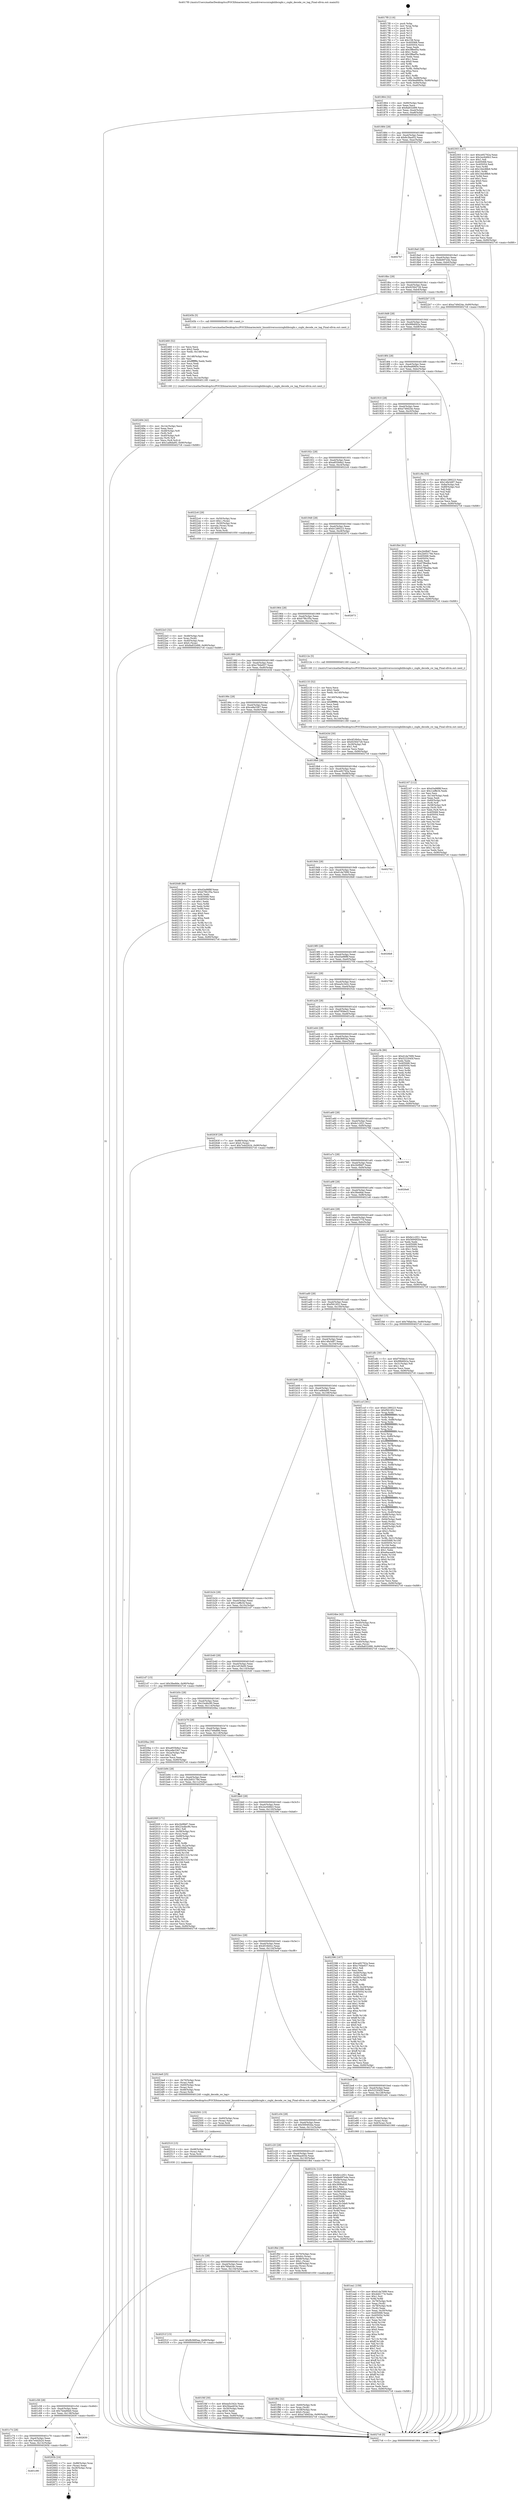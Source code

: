 digraph "0x4017f0" {
  label = "0x4017f0 (/mnt/c/Users/mathe/Desktop/tcc/POCII/binaries/extr_linuxdriversscsicxgbilibcxgbi.c_cxgbi_decode_sw_tag_Final-ollvm.out::main(0))"
  labelloc = "t"
  node[shape=record]

  Entry [label="",width=0.3,height=0.3,shape=circle,fillcolor=black,style=filled]
  "0x401864" [label="{
     0x401864 [32]\l
     | [instrs]\l
     &nbsp;&nbsp;0x401864 \<+6\>: mov -0x90(%rbp),%eax\l
     &nbsp;&nbsp;0x40186a \<+2\>: mov %eax,%ecx\l
     &nbsp;&nbsp;0x40186c \<+6\>: sub $0x8a832d99,%ecx\l
     &nbsp;&nbsp;0x401872 \<+6\>: mov %eax,-0xa4(%rbp)\l
     &nbsp;&nbsp;0x401878 \<+6\>: mov %ecx,-0xa8(%rbp)\l
     &nbsp;&nbsp;0x40187e \<+6\>: je 0000000000402303 \<main+0xb13\>\l
  }"]
  "0x402303" [label="{
     0x402303 [147]\l
     | [instrs]\l
     &nbsp;&nbsp;0x402303 \<+5\>: mov $0xce92762a,%eax\l
     &nbsp;&nbsp;0x402308 \<+5\>: mov $0x2ec646b3,%ecx\l
     &nbsp;&nbsp;0x40230d \<+2\>: mov $0x1,%dl\l
     &nbsp;&nbsp;0x40230f \<+7\>: mov 0x405068,%esi\l
     &nbsp;&nbsp;0x402316 \<+7\>: mov 0x405054,%edi\l
     &nbsp;&nbsp;0x40231d \<+3\>: mov %esi,%r8d\l
     &nbsp;&nbsp;0x402320 \<+7\>: sub $0x16dc88b9,%r8d\l
     &nbsp;&nbsp;0x402327 \<+4\>: sub $0x1,%r8d\l
     &nbsp;&nbsp;0x40232b \<+7\>: add $0x16dc88b9,%r8d\l
     &nbsp;&nbsp;0x402332 \<+4\>: imul %r8d,%esi\l
     &nbsp;&nbsp;0x402336 \<+3\>: and $0x1,%esi\l
     &nbsp;&nbsp;0x402339 \<+3\>: cmp $0x0,%esi\l
     &nbsp;&nbsp;0x40233c \<+4\>: sete %r9b\l
     &nbsp;&nbsp;0x402340 \<+3\>: cmp $0xa,%edi\l
     &nbsp;&nbsp;0x402343 \<+4\>: setl %r10b\l
     &nbsp;&nbsp;0x402347 \<+3\>: mov %r9b,%r11b\l
     &nbsp;&nbsp;0x40234a \<+4\>: xor $0xff,%r11b\l
     &nbsp;&nbsp;0x40234e \<+3\>: mov %r10b,%bl\l
     &nbsp;&nbsp;0x402351 \<+3\>: xor $0xff,%bl\l
     &nbsp;&nbsp;0x402354 \<+3\>: xor $0x0,%dl\l
     &nbsp;&nbsp;0x402357 \<+3\>: mov %r11b,%r14b\l
     &nbsp;&nbsp;0x40235a \<+4\>: and $0x0,%r14b\l
     &nbsp;&nbsp;0x40235e \<+3\>: and %dl,%r9b\l
     &nbsp;&nbsp;0x402361 \<+3\>: mov %bl,%r15b\l
     &nbsp;&nbsp;0x402364 \<+4\>: and $0x0,%r15b\l
     &nbsp;&nbsp;0x402368 \<+3\>: and %dl,%r10b\l
     &nbsp;&nbsp;0x40236b \<+3\>: or %r9b,%r14b\l
     &nbsp;&nbsp;0x40236e \<+3\>: or %r10b,%r15b\l
     &nbsp;&nbsp;0x402371 \<+3\>: xor %r15b,%r14b\l
     &nbsp;&nbsp;0x402374 \<+3\>: or %bl,%r11b\l
     &nbsp;&nbsp;0x402377 \<+4\>: xor $0xff,%r11b\l
     &nbsp;&nbsp;0x40237b \<+3\>: or $0x0,%dl\l
     &nbsp;&nbsp;0x40237e \<+3\>: and %dl,%r11b\l
     &nbsp;&nbsp;0x402381 \<+3\>: or %r11b,%r14b\l
     &nbsp;&nbsp;0x402384 \<+4\>: test $0x1,%r14b\l
     &nbsp;&nbsp;0x402388 \<+3\>: cmovne %ecx,%eax\l
     &nbsp;&nbsp;0x40238b \<+6\>: mov %eax,-0x90(%rbp)\l
     &nbsp;&nbsp;0x402391 \<+5\>: jmp 00000000004027c6 \<main+0xfd6\>\l
  }"]
  "0x401884" [label="{
     0x401884 [28]\l
     | [instrs]\l
     &nbsp;&nbsp;0x401884 \<+5\>: jmp 0000000000401889 \<main+0x99\>\l
     &nbsp;&nbsp;0x401889 \<+6\>: mov -0xa4(%rbp),%eax\l
     &nbsp;&nbsp;0x40188f \<+5\>: sub $0x8c3ba452,%eax\l
     &nbsp;&nbsp;0x401894 \<+6\>: mov %eax,-0xac(%rbp)\l
     &nbsp;&nbsp;0x40189a \<+6\>: je 00000000004027b7 \<main+0xfc7\>\l
  }"]
  Exit [label="",width=0.3,height=0.3,shape=circle,fillcolor=black,style=filled,peripheries=2]
  "0x4027b7" [label="{
     0x4027b7\l
  }", style=dashed]
  "0x4018a0" [label="{
     0x4018a0 [28]\l
     | [instrs]\l
     &nbsp;&nbsp;0x4018a0 \<+5\>: jmp 00000000004018a5 \<main+0xb5\>\l
     &nbsp;&nbsp;0x4018a5 \<+6\>: mov -0xa4(%rbp),%eax\l
     &nbsp;&nbsp;0x4018ab \<+5\>: sub $0x8e697e4e,%eax\l
     &nbsp;&nbsp;0x4018b0 \<+6\>: mov %eax,-0xb0(%rbp)\l
     &nbsp;&nbsp;0x4018b6 \<+6\>: je 00000000004022b7 \<main+0xac7\>\l
  }"]
  "0x401c90" [label="{
     0x401c90\l
  }", style=dashed]
  "0x4022b7" [label="{
     0x4022b7 [15]\l
     | [instrs]\l
     &nbsp;&nbsp;0x4022b7 \<+10\>: movl $0xa749d24e,-0x90(%rbp)\l
     &nbsp;&nbsp;0x4022c1 \<+5\>: jmp 00000000004027c6 \<main+0xfd6\>\l
  }"]
  "0x4018bc" [label="{
     0x4018bc [28]\l
     | [instrs]\l
     &nbsp;&nbsp;0x4018bc \<+5\>: jmp 00000000004018c1 \<main+0xd1\>\l
     &nbsp;&nbsp;0x4018c1 \<+6\>: mov -0xa4(%rbp),%eax\l
     &nbsp;&nbsp;0x4018c7 \<+5\>: sub $0x92564728,%eax\l
     &nbsp;&nbsp;0x4018cc \<+6\>: mov %eax,-0xb4(%rbp)\l
     &nbsp;&nbsp;0x4018d2 \<+6\>: je 000000000040245b \<main+0xc6b\>\l
  }"]
  "0x40265b" [label="{
     0x40265b [24]\l
     | [instrs]\l
     &nbsp;&nbsp;0x40265b \<+7\>: mov -0x88(%rbp),%rax\l
     &nbsp;&nbsp;0x402662 \<+2\>: mov (%rax),%eax\l
     &nbsp;&nbsp;0x402664 \<+4\>: lea -0x28(%rbp),%rsp\l
     &nbsp;&nbsp;0x402668 \<+1\>: pop %rbx\l
     &nbsp;&nbsp;0x402669 \<+2\>: pop %r12\l
     &nbsp;&nbsp;0x40266b \<+2\>: pop %r13\l
     &nbsp;&nbsp;0x40266d \<+2\>: pop %r14\l
     &nbsp;&nbsp;0x40266f \<+2\>: pop %r15\l
     &nbsp;&nbsp;0x402671 \<+1\>: pop %rbp\l
     &nbsp;&nbsp;0x402672 \<+1\>: ret\l
  }"]
  "0x40245b" [label="{
     0x40245b [5]\l
     | [instrs]\l
     &nbsp;&nbsp;0x40245b \<+5\>: call 0000000000401160 \<next_i\>\l
     | [calls]\l
     &nbsp;&nbsp;0x401160 \{1\} (/mnt/c/Users/mathe/Desktop/tcc/POCII/binaries/extr_linuxdriversscsicxgbilibcxgbi.c_cxgbi_decode_sw_tag_Final-ollvm.out::next_i)\l
  }"]
  "0x4018d8" [label="{
     0x4018d8 [28]\l
     | [instrs]\l
     &nbsp;&nbsp;0x4018d8 \<+5\>: jmp 00000000004018dd \<main+0xed\>\l
     &nbsp;&nbsp;0x4018dd \<+6\>: mov -0xa4(%rbp),%eax\l
     &nbsp;&nbsp;0x4018e3 \<+5\>: sub $0x99b6f42a,%eax\l
     &nbsp;&nbsp;0x4018e8 \<+6\>: mov %eax,-0xb8(%rbp)\l
     &nbsp;&nbsp;0x4018ee \<+6\>: je 0000000000401e1a \<main+0x62a\>\l
  }"]
  "0x401c74" [label="{
     0x401c74 [28]\l
     | [instrs]\l
     &nbsp;&nbsp;0x401c74 \<+5\>: jmp 0000000000401c79 \<main+0x489\>\l
     &nbsp;&nbsp;0x401c79 \<+6\>: mov -0xa4(%rbp),%eax\l
     &nbsp;&nbsp;0x401c7f \<+5\>: sub $0x7e4d2b24,%eax\l
     &nbsp;&nbsp;0x401c84 \<+6\>: mov %eax,-0x13c(%rbp)\l
     &nbsp;&nbsp;0x401c8a \<+6\>: je 000000000040265b \<main+0xe6b\>\l
  }"]
  "0x401e1a" [label="{
     0x401e1a\l
  }", style=dashed]
  "0x4018f4" [label="{
     0x4018f4 [28]\l
     | [instrs]\l
     &nbsp;&nbsp;0x4018f4 \<+5\>: jmp 00000000004018f9 \<main+0x109\>\l
     &nbsp;&nbsp;0x4018f9 \<+6\>: mov -0xa4(%rbp),%eax\l
     &nbsp;&nbsp;0x4018ff \<+5\>: sub $0x9ea8985e,%eax\l
     &nbsp;&nbsp;0x401904 \<+6\>: mov %eax,-0xbc(%rbp)\l
     &nbsp;&nbsp;0x40190a \<+6\>: je 0000000000401c9a \<main+0x4aa\>\l
  }"]
  "0x402630" [label="{
     0x402630\l
  }", style=dashed]
  "0x401c9a" [label="{
     0x401c9a [53]\l
     | [instrs]\l
     &nbsp;&nbsp;0x401c9a \<+5\>: mov $0xb1289223,%eax\l
     &nbsp;&nbsp;0x401c9f \<+5\>: mov $0x14fe3d97,%ecx\l
     &nbsp;&nbsp;0x401ca4 \<+6\>: mov -0x8a(%rbp),%dl\l
     &nbsp;&nbsp;0x401caa \<+7\>: mov -0x89(%rbp),%sil\l
     &nbsp;&nbsp;0x401cb1 \<+3\>: mov %dl,%dil\l
     &nbsp;&nbsp;0x401cb4 \<+3\>: and %sil,%dil\l
     &nbsp;&nbsp;0x401cb7 \<+3\>: xor %sil,%dl\l
     &nbsp;&nbsp;0x401cba \<+3\>: or %dl,%dil\l
     &nbsp;&nbsp;0x401cbd \<+4\>: test $0x1,%dil\l
     &nbsp;&nbsp;0x401cc1 \<+3\>: cmovne %ecx,%eax\l
     &nbsp;&nbsp;0x401cc4 \<+6\>: mov %eax,-0x90(%rbp)\l
     &nbsp;&nbsp;0x401cca \<+5\>: jmp 00000000004027c6 \<main+0xfd6\>\l
  }"]
  "0x401910" [label="{
     0x401910 [28]\l
     | [instrs]\l
     &nbsp;&nbsp;0x401910 \<+5\>: jmp 0000000000401915 \<main+0x125\>\l
     &nbsp;&nbsp;0x401915 \<+6\>: mov -0xa4(%rbp),%eax\l
     &nbsp;&nbsp;0x40191b \<+5\>: sub $0xa749d24e,%eax\l
     &nbsp;&nbsp;0x401920 \<+6\>: mov %eax,-0xc0(%rbp)\l
     &nbsp;&nbsp;0x401926 \<+6\>: je 0000000000401fb4 \<main+0x7c4\>\l
  }"]
  "0x4027c6" [label="{
     0x4027c6 [5]\l
     | [instrs]\l
     &nbsp;&nbsp;0x4027c6 \<+5\>: jmp 0000000000401864 \<main+0x74\>\l
  }"]
  "0x4017f0" [label="{
     0x4017f0 [116]\l
     | [instrs]\l
     &nbsp;&nbsp;0x4017f0 \<+1\>: push %rbp\l
     &nbsp;&nbsp;0x4017f1 \<+3\>: mov %rsp,%rbp\l
     &nbsp;&nbsp;0x4017f4 \<+2\>: push %r15\l
     &nbsp;&nbsp;0x4017f6 \<+2\>: push %r14\l
     &nbsp;&nbsp;0x4017f8 \<+2\>: push %r13\l
     &nbsp;&nbsp;0x4017fa \<+2\>: push %r12\l
     &nbsp;&nbsp;0x4017fc \<+1\>: push %rbx\l
     &nbsp;&nbsp;0x4017fd \<+7\>: sub $0x158,%rsp\l
     &nbsp;&nbsp;0x401804 \<+7\>: mov 0x405068,%eax\l
     &nbsp;&nbsp;0x40180b \<+7\>: mov 0x405054,%ecx\l
     &nbsp;&nbsp;0x401812 \<+2\>: mov %eax,%edx\l
     &nbsp;&nbsp;0x401814 \<+6\>: add $0x5ffeef5a,%edx\l
     &nbsp;&nbsp;0x40181a \<+3\>: sub $0x1,%edx\l
     &nbsp;&nbsp;0x40181d \<+6\>: sub $0x5ffeef5a,%edx\l
     &nbsp;&nbsp;0x401823 \<+3\>: imul %edx,%eax\l
     &nbsp;&nbsp;0x401826 \<+3\>: and $0x1,%eax\l
     &nbsp;&nbsp;0x401829 \<+3\>: cmp $0x0,%eax\l
     &nbsp;&nbsp;0x40182c \<+4\>: sete %r8b\l
     &nbsp;&nbsp;0x401830 \<+4\>: and $0x1,%r8b\l
     &nbsp;&nbsp;0x401834 \<+7\>: mov %r8b,-0x8a(%rbp)\l
     &nbsp;&nbsp;0x40183b \<+3\>: cmp $0xa,%ecx\l
     &nbsp;&nbsp;0x40183e \<+4\>: setl %r8b\l
     &nbsp;&nbsp;0x401842 \<+4\>: and $0x1,%r8b\l
     &nbsp;&nbsp;0x401846 \<+7\>: mov %r8b,-0x89(%rbp)\l
     &nbsp;&nbsp;0x40184d \<+10\>: movl $0x9ea8985e,-0x90(%rbp)\l
     &nbsp;&nbsp;0x401857 \<+6\>: mov %edi,-0x94(%rbp)\l
     &nbsp;&nbsp;0x40185d \<+7\>: mov %rsi,-0xa0(%rbp)\l
  }"]
  "0x40251f" [label="{
     0x40251f [15]\l
     | [instrs]\l
     &nbsp;&nbsp;0x40251f \<+10\>: movl $0xfb3685aa,-0x90(%rbp)\l
     &nbsp;&nbsp;0x402529 \<+5\>: jmp 00000000004027c6 \<main+0xfd6\>\l
  }"]
  "0x401fb4" [label="{
     0x401fb4 [91]\l
     | [instrs]\l
     &nbsp;&nbsp;0x401fb4 \<+5\>: mov $0x2b0fb87,%eax\l
     &nbsp;&nbsp;0x401fb9 \<+5\>: mov $0x2b93179d,%ecx\l
     &nbsp;&nbsp;0x401fbe \<+7\>: mov 0x405068,%edx\l
     &nbsp;&nbsp;0x401fc5 \<+7\>: mov 0x405054,%esi\l
     &nbsp;&nbsp;0x401fcc \<+2\>: mov %edx,%edi\l
     &nbsp;&nbsp;0x401fce \<+6\>: sub $0x67f6edba,%edi\l
     &nbsp;&nbsp;0x401fd4 \<+3\>: sub $0x1,%edi\l
     &nbsp;&nbsp;0x401fd7 \<+6\>: add $0x67f6edba,%edi\l
     &nbsp;&nbsp;0x401fdd \<+3\>: imul %edi,%edx\l
     &nbsp;&nbsp;0x401fe0 \<+3\>: and $0x1,%edx\l
     &nbsp;&nbsp;0x401fe3 \<+3\>: cmp $0x0,%edx\l
     &nbsp;&nbsp;0x401fe6 \<+4\>: sete %r8b\l
     &nbsp;&nbsp;0x401fea \<+3\>: cmp $0xa,%esi\l
     &nbsp;&nbsp;0x401fed \<+4\>: setl %r9b\l
     &nbsp;&nbsp;0x401ff1 \<+3\>: mov %r8b,%r10b\l
     &nbsp;&nbsp;0x401ff4 \<+3\>: and %r9b,%r10b\l
     &nbsp;&nbsp;0x401ff7 \<+3\>: xor %r9b,%r8b\l
     &nbsp;&nbsp;0x401ffa \<+3\>: or %r8b,%r10b\l
     &nbsp;&nbsp;0x401ffd \<+4\>: test $0x1,%r10b\l
     &nbsp;&nbsp;0x402001 \<+3\>: cmovne %ecx,%eax\l
     &nbsp;&nbsp;0x402004 \<+6\>: mov %eax,-0x90(%rbp)\l
     &nbsp;&nbsp;0x40200a \<+5\>: jmp 00000000004027c6 \<main+0xfd6\>\l
  }"]
  "0x40192c" [label="{
     0x40192c [28]\l
     | [instrs]\l
     &nbsp;&nbsp;0x40192c \<+5\>: jmp 0000000000401931 \<main+0x141\>\l
     &nbsp;&nbsp;0x401931 \<+6\>: mov -0xa4(%rbp),%eax\l
     &nbsp;&nbsp;0x401937 \<+5\>: sub $0xa855b8a2,%eax\l
     &nbsp;&nbsp;0x40193c \<+6\>: mov %eax,-0xc4(%rbp)\l
     &nbsp;&nbsp;0x401942 \<+6\>: je 00000000004022c6 \<main+0xad6\>\l
  }"]
  "0x402510" [label="{
     0x402510 [15]\l
     | [instrs]\l
     &nbsp;&nbsp;0x402510 \<+4\>: mov -0x48(%rbp),%rax\l
     &nbsp;&nbsp;0x402514 \<+3\>: mov (%rax),%rax\l
     &nbsp;&nbsp;0x402517 \<+3\>: mov %rax,%rdi\l
     &nbsp;&nbsp;0x40251a \<+5\>: call 0000000000401030 \<free@plt\>\l
     | [calls]\l
     &nbsp;&nbsp;0x401030 \{1\} (unknown)\l
  }"]
  "0x4022c6" [label="{
     0x4022c6 [29]\l
     | [instrs]\l
     &nbsp;&nbsp;0x4022c6 \<+4\>: mov -0x50(%rbp),%rax\l
     &nbsp;&nbsp;0x4022ca \<+6\>: movl $0x1,(%rax)\l
     &nbsp;&nbsp;0x4022d0 \<+4\>: mov -0x50(%rbp),%rax\l
     &nbsp;&nbsp;0x4022d4 \<+3\>: movslq (%rax),%rax\l
     &nbsp;&nbsp;0x4022d7 \<+4\>: shl $0x2,%rax\l
     &nbsp;&nbsp;0x4022db \<+3\>: mov %rax,%rdi\l
     &nbsp;&nbsp;0x4022de \<+5\>: call 0000000000401050 \<malloc@plt\>\l
     | [calls]\l
     &nbsp;&nbsp;0x401050 \{1\} (unknown)\l
  }"]
  "0x401948" [label="{
     0x401948 [28]\l
     | [instrs]\l
     &nbsp;&nbsp;0x401948 \<+5\>: jmp 000000000040194d \<main+0x15d\>\l
     &nbsp;&nbsp;0x40194d \<+6\>: mov -0xa4(%rbp),%eax\l
     &nbsp;&nbsp;0x401953 \<+5\>: sub $0xb1289223,%eax\l
     &nbsp;&nbsp;0x401958 \<+6\>: mov %eax,-0xc8(%rbp)\l
     &nbsp;&nbsp;0x40195e \<+6\>: je 0000000000402673 \<main+0xe83\>\l
  }"]
  "0x402501" [label="{
     0x402501 [15]\l
     | [instrs]\l
     &nbsp;&nbsp;0x402501 \<+4\>: mov -0x60(%rbp),%rax\l
     &nbsp;&nbsp;0x402505 \<+3\>: mov (%rax),%rax\l
     &nbsp;&nbsp;0x402508 \<+3\>: mov %rax,%rdi\l
     &nbsp;&nbsp;0x40250b \<+5\>: call 0000000000401030 \<free@plt\>\l
     | [calls]\l
     &nbsp;&nbsp;0x401030 \{1\} (unknown)\l
  }"]
  "0x402673" [label="{
     0x402673\l
  }", style=dashed]
  "0x401964" [label="{
     0x401964 [28]\l
     | [instrs]\l
     &nbsp;&nbsp;0x401964 \<+5\>: jmp 0000000000401969 \<main+0x179\>\l
     &nbsp;&nbsp;0x401969 \<+6\>: mov -0xa4(%rbp),%eax\l
     &nbsp;&nbsp;0x40196f \<+5\>: sub $0xb79b1f5a,%eax\l
     &nbsp;&nbsp;0x401974 \<+6\>: mov %eax,-0xcc(%rbp)\l
     &nbsp;&nbsp;0x40197a \<+6\>: je 000000000040212e \<main+0x93e\>\l
  }"]
  "0x402494" [label="{
     0x402494 [42]\l
     | [instrs]\l
     &nbsp;&nbsp;0x402494 \<+6\>: mov -0x14c(%rbp),%ecx\l
     &nbsp;&nbsp;0x40249a \<+3\>: imul %eax,%ecx\l
     &nbsp;&nbsp;0x40249d \<+4\>: mov -0x48(%rbp),%r8\l
     &nbsp;&nbsp;0x4024a1 \<+3\>: mov (%r8),%r8\l
     &nbsp;&nbsp;0x4024a4 \<+4\>: mov -0x40(%rbp),%r9\l
     &nbsp;&nbsp;0x4024a8 \<+3\>: movslq (%r9),%r9\l
     &nbsp;&nbsp;0x4024ab \<+4\>: mov %ecx,(%r8,%r9,4)\l
     &nbsp;&nbsp;0x4024af \<+10\>: movl $0x1ad6da95,-0x90(%rbp)\l
     &nbsp;&nbsp;0x4024b9 \<+5\>: jmp 00000000004027c6 \<main+0xfd6\>\l
  }"]
  "0x40212e" [label="{
     0x40212e [5]\l
     | [instrs]\l
     &nbsp;&nbsp;0x40212e \<+5\>: call 0000000000401160 \<next_i\>\l
     | [calls]\l
     &nbsp;&nbsp;0x401160 \{1\} (/mnt/c/Users/mathe/Desktop/tcc/POCII/binaries/extr_linuxdriversscsicxgbilibcxgbi.c_cxgbi_decode_sw_tag_Final-ollvm.out::next_i)\l
  }"]
  "0x401980" [label="{
     0x401980 [28]\l
     | [instrs]\l
     &nbsp;&nbsp;0x401980 \<+5\>: jmp 0000000000401985 \<main+0x195\>\l
     &nbsp;&nbsp;0x401985 \<+6\>: mov -0xa4(%rbp),%eax\l
     &nbsp;&nbsp;0x40198b \<+5\>: sub $0xc76de937,%eax\l
     &nbsp;&nbsp;0x401990 \<+6\>: mov %eax,-0xd0(%rbp)\l
     &nbsp;&nbsp;0x401996 \<+6\>: je 000000000040243d \<main+0xc4d\>\l
  }"]
  "0x402460" [label="{
     0x402460 [52]\l
     | [instrs]\l
     &nbsp;&nbsp;0x402460 \<+2\>: xor %ecx,%ecx\l
     &nbsp;&nbsp;0x402462 \<+5\>: mov $0x2,%edx\l
     &nbsp;&nbsp;0x402467 \<+6\>: mov %edx,-0x148(%rbp)\l
     &nbsp;&nbsp;0x40246d \<+1\>: cltd\l
     &nbsp;&nbsp;0x40246e \<+6\>: mov -0x148(%rbp),%esi\l
     &nbsp;&nbsp;0x402474 \<+2\>: idiv %esi\l
     &nbsp;&nbsp;0x402476 \<+6\>: imul $0xfffffffe,%edx,%edx\l
     &nbsp;&nbsp;0x40247c \<+2\>: mov %ecx,%edi\l
     &nbsp;&nbsp;0x40247e \<+2\>: sub %edx,%edi\l
     &nbsp;&nbsp;0x402480 \<+2\>: mov %ecx,%edx\l
     &nbsp;&nbsp;0x402482 \<+3\>: sub $0x1,%edx\l
     &nbsp;&nbsp;0x402485 \<+2\>: add %edx,%edi\l
     &nbsp;&nbsp;0x402487 \<+2\>: sub %edi,%ecx\l
     &nbsp;&nbsp;0x402489 \<+6\>: mov %ecx,-0x14c(%rbp)\l
     &nbsp;&nbsp;0x40248f \<+5\>: call 0000000000401160 \<next_i\>\l
     | [calls]\l
     &nbsp;&nbsp;0x401160 \{1\} (/mnt/c/Users/mathe/Desktop/tcc/POCII/binaries/extr_linuxdriversscsicxgbilibcxgbi.c_cxgbi_decode_sw_tag_Final-ollvm.out::next_i)\l
  }"]
  "0x40243d" [label="{
     0x40243d [30]\l
     | [instrs]\l
     &nbsp;&nbsp;0x40243d \<+5\>: mov $0x4f16b0cc,%eax\l
     &nbsp;&nbsp;0x402442 \<+5\>: mov $0x92564728,%ecx\l
     &nbsp;&nbsp;0x402447 \<+3\>: mov -0x29(%rbp),%dl\l
     &nbsp;&nbsp;0x40244a \<+3\>: test $0x1,%dl\l
     &nbsp;&nbsp;0x40244d \<+3\>: cmovne %ecx,%eax\l
     &nbsp;&nbsp;0x402450 \<+6\>: mov %eax,-0x90(%rbp)\l
     &nbsp;&nbsp;0x402456 \<+5\>: jmp 00000000004027c6 \<main+0xfd6\>\l
  }"]
  "0x40199c" [label="{
     0x40199c [28]\l
     | [instrs]\l
     &nbsp;&nbsp;0x40199c \<+5\>: jmp 00000000004019a1 \<main+0x1b1\>\l
     &nbsp;&nbsp;0x4019a1 \<+6\>: mov -0xa4(%rbp),%eax\l
     &nbsp;&nbsp;0x4019a7 \<+5\>: sub $0xce8e3367,%eax\l
     &nbsp;&nbsp;0x4019ac \<+6\>: mov %eax,-0xd4(%rbp)\l
     &nbsp;&nbsp;0x4019b2 \<+6\>: je 00000000004020d8 \<main+0x8e8\>\l
  }"]
  "0x4022e3" [label="{
     0x4022e3 [32]\l
     | [instrs]\l
     &nbsp;&nbsp;0x4022e3 \<+4\>: mov -0x48(%rbp),%rdi\l
     &nbsp;&nbsp;0x4022e7 \<+3\>: mov %rax,(%rdi)\l
     &nbsp;&nbsp;0x4022ea \<+4\>: mov -0x40(%rbp),%rax\l
     &nbsp;&nbsp;0x4022ee \<+6\>: movl $0x0,(%rax)\l
     &nbsp;&nbsp;0x4022f4 \<+10\>: movl $0x8a832d99,-0x90(%rbp)\l
     &nbsp;&nbsp;0x4022fe \<+5\>: jmp 00000000004027c6 \<main+0xfd6\>\l
  }"]
  "0x4020d8" [label="{
     0x4020d8 [86]\l
     | [instrs]\l
     &nbsp;&nbsp;0x4020d8 \<+5\>: mov $0xd3a98f8f,%eax\l
     &nbsp;&nbsp;0x4020dd \<+5\>: mov $0xb79b1f5a,%ecx\l
     &nbsp;&nbsp;0x4020e2 \<+2\>: xor %edx,%edx\l
     &nbsp;&nbsp;0x4020e4 \<+7\>: mov 0x405068,%esi\l
     &nbsp;&nbsp;0x4020eb \<+7\>: mov 0x405054,%edi\l
     &nbsp;&nbsp;0x4020f2 \<+3\>: sub $0x1,%edx\l
     &nbsp;&nbsp;0x4020f5 \<+3\>: mov %esi,%r8d\l
     &nbsp;&nbsp;0x4020f8 \<+3\>: add %edx,%r8d\l
     &nbsp;&nbsp;0x4020fb \<+4\>: imul %r8d,%esi\l
     &nbsp;&nbsp;0x4020ff \<+3\>: and $0x1,%esi\l
     &nbsp;&nbsp;0x402102 \<+3\>: cmp $0x0,%esi\l
     &nbsp;&nbsp;0x402105 \<+4\>: sete %r9b\l
     &nbsp;&nbsp;0x402109 \<+3\>: cmp $0xa,%edi\l
     &nbsp;&nbsp;0x40210c \<+4\>: setl %r10b\l
     &nbsp;&nbsp;0x402110 \<+3\>: mov %r9b,%r11b\l
     &nbsp;&nbsp;0x402113 \<+3\>: and %r10b,%r11b\l
     &nbsp;&nbsp;0x402116 \<+3\>: xor %r10b,%r9b\l
     &nbsp;&nbsp;0x402119 \<+3\>: or %r9b,%r11b\l
     &nbsp;&nbsp;0x40211c \<+4\>: test $0x1,%r11b\l
     &nbsp;&nbsp;0x402120 \<+3\>: cmovne %ecx,%eax\l
     &nbsp;&nbsp;0x402123 \<+6\>: mov %eax,-0x90(%rbp)\l
     &nbsp;&nbsp;0x402129 \<+5\>: jmp 00000000004027c6 \<main+0xfd6\>\l
  }"]
  "0x4019b8" [label="{
     0x4019b8 [28]\l
     | [instrs]\l
     &nbsp;&nbsp;0x4019b8 \<+5\>: jmp 00000000004019bd \<main+0x1cd\>\l
     &nbsp;&nbsp;0x4019bd \<+6\>: mov -0xa4(%rbp),%eax\l
     &nbsp;&nbsp;0x4019c3 \<+5\>: sub $0xce92762a,%eax\l
     &nbsp;&nbsp;0x4019c8 \<+6\>: mov %eax,-0xd8(%rbp)\l
     &nbsp;&nbsp;0x4019ce \<+6\>: je 0000000000402792 \<main+0xfa2\>\l
  }"]
  "0x402167" [label="{
     0x402167 [112]\l
     | [instrs]\l
     &nbsp;&nbsp;0x402167 \<+5\>: mov $0xd3a98f8f,%ecx\l
     &nbsp;&nbsp;0x40216c \<+5\>: mov $0x1ceffe34,%edx\l
     &nbsp;&nbsp;0x402171 \<+2\>: xor %esi,%esi\l
     &nbsp;&nbsp;0x402173 \<+6\>: mov -0x144(%rbp),%edi\l
     &nbsp;&nbsp;0x402179 \<+3\>: imul %eax,%edi\l
     &nbsp;&nbsp;0x40217c \<+4\>: mov -0x60(%rbp),%r8\l
     &nbsp;&nbsp;0x402180 \<+3\>: mov (%r8),%r8\l
     &nbsp;&nbsp;0x402183 \<+4\>: mov -0x58(%rbp),%r9\l
     &nbsp;&nbsp;0x402187 \<+3\>: movslq (%r9),%r9\l
     &nbsp;&nbsp;0x40218a \<+4\>: mov %edi,(%r8,%r9,4)\l
     &nbsp;&nbsp;0x40218e \<+7\>: mov 0x405068,%eax\l
     &nbsp;&nbsp;0x402195 \<+7\>: mov 0x405054,%edi\l
     &nbsp;&nbsp;0x40219c \<+3\>: sub $0x1,%esi\l
     &nbsp;&nbsp;0x40219f \<+3\>: mov %eax,%r10d\l
     &nbsp;&nbsp;0x4021a2 \<+3\>: add %esi,%r10d\l
     &nbsp;&nbsp;0x4021a5 \<+4\>: imul %r10d,%eax\l
     &nbsp;&nbsp;0x4021a9 \<+3\>: and $0x1,%eax\l
     &nbsp;&nbsp;0x4021ac \<+3\>: cmp $0x0,%eax\l
     &nbsp;&nbsp;0x4021af \<+4\>: sete %r11b\l
     &nbsp;&nbsp;0x4021b3 \<+3\>: cmp $0xa,%edi\l
     &nbsp;&nbsp;0x4021b6 \<+3\>: setl %bl\l
     &nbsp;&nbsp;0x4021b9 \<+3\>: mov %r11b,%r14b\l
     &nbsp;&nbsp;0x4021bc \<+3\>: and %bl,%r14b\l
     &nbsp;&nbsp;0x4021bf \<+3\>: xor %bl,%r11b\l
     &nbsp;&nbsp;0x4021c2 \<+3\>: or %r11b,%r14b\l
     &nbsp;&nbsp;0x4021c5 \<+4\>: test $0x1,%r14b\l
     &nbsp;&nbsp;0x4021c9 \<+3\>: cmovne %edx,%ecx\l
     &nbsp;&nbsp;0x4021cc \<+6\>: mov %ecx,-0x90(%rbp)\l
     &nbsp;&nbsp;0x4021d2 \<+5\>: jmp 00000000004027c6 \<main+0xfd6\>\l
  }"]
  "0x402792" [label="{
     0x402792\l
  }", style=dashed]
  "0x4019d4" [label="{
     0x4019d4 [28]\l
     | [instrs]\l
     &nbsp;&nbsp;0x4019d4 \<+5\>: jmp 00000000004019d9 \<main+0x1e9\>\l
     &nbsp;&nbsp;0x4019d9 \<+6\>: mov -0xa4(%rbp),%eax\l
     &nbsp;&nbsp;0x4019df \<+5\>: sub $0xd1da7699,%eax\l
     &nbsp;&nbsp;0x4019e4 \<+6\>: mov %eax,-0xdc(%rbp)\l
     &nbsp;&nbsp;0x4019ea \<+6\>: je 00000000004026b8 \<main+0xec8\>\l
  }"]
  "0x402133" [label="{
     0x402133 [52]\l
     | [instrs]\l
     &nbsp;&nbsp;0x402133 \<+2\>: xor %ecx,%ecx\l
     &nbsp;&nbsp;0x402135 \<+5\>: mov $0x2,%edx\l
     &nbsp;&nbsp;0x40213a \<+6\>: mov %edx,-0x140(%rbp)\l
     &nbsp;&nbsp;0x402140 \<+1\>: cltd\l
     &nbsp;&nbsp;0x402141 \<+6\>: mov -0x140(%rbp),%esi\l
     &nbsp;&nbsp;0x402147 \<+2\>: idiv %esi\l
     &nbsp;&nbsp;0x402149 \<+6\>: imul $0xfffffffe,%edx,%edx\l
     &nbsp;&nbsp;0x40214f \<+2\>: mov %ecx,%edi\l
     &nbsp;&nbsp;0x402151 \<+2\>: sub %edx,%edi\l
     &nbsp;&nbsp;0x402153 \<+2\>: mov %ecx,%edx\l
     &nbsp;&nbsp;0x402155 \<+3\>: sub $0x1,%edx\l
     &nbsp;&nbsp;0x402158 \<+2\>: add %edx,%edi\l
     &nbsp;&nbsp;0x40215a \<+2\>: sub %edi,%ecx\l
     &nbsp;&nbsp;0x40215c \<+6\>: mov %ecx,-0x144(%rbp)\l
     &nbsp;&nbsp;0x402162 \<+5\>: call 0000000000401160 \<next_i\>\l
     | [calls]\l
     &nbsp;&nbsp;0x401160 \{1\} (/mnt/c/Users/mathe/Desktop/tcc/POCII/binaries/extr_linuxdriversscsicxgbilibcxgbi.c_cxgbi_decode_sw_tag_Final-ollvm.out::next_i)\l
  }"]
  "0x4026b8" [label="{
     0x4026b8\l
  }", style=dashed]
  "0x4019f0" [label="{
     0x4019f0 [28]\l
     | [instrs]\l
     &nbsp;&nbsp;0x4019f0 \<+5\>: jmp 00000000004019f5 \<main+0x205\>\l
     &nbsp;&nbsp;0x4019f5 \<+6\>: mov -0xa4(%rbp),%eax\l
     &nbsp;&nbsp;0x4019fb \<+5\>: sub $0xd3a98f8f,%eax\l
     &nbsp;&nbsp;0x401a00 \<+6\>: mov %eax,-0xe0(%rbp)\l
     &nbsp;&nbsp;0x401a06 \<+6\>: je 000000000040270d \<main+0xf1d\>\l
  }"]
  "0x401f94" [label="{
     0x401f94 [32]\l
     | [instrs]\l
     &nbsp;&nbsp;0x401f94 \<+4\>: mov -0x60(%rbp),%rdi\l
     &nbsp;&nbsp;0x401f98 \<+3\>: mov %rax,(%rdi)\l
     &nbsp;&nbsp;0x401f9b \<+4\>: mov -0x58(%rbp),%rax\l
     &nbsp;&nbsp;0x401f9f \<+6\>: movl $0x0,(%rax)\l
     &nbsp;&nbsp;0x401fa5 \<+10\>: movl $0xa749d24e,-0x90(%rbp)\l
     &nbsp;&nbsp;0x401faf \<+5\>: jmp 00000000004027c6 \<main+0xfd6\>\l
  }"]
  "0x40270d" [label="{
     0x40270d\l
  }", style=dashed]
  "0x401a0c" [label="{
     0x401a0c [28]\l
     | [instrs]\l
     &nbsp;&nbsp;0x401a0c \<+5\>: jmp 0000000000401a11 \<main+0x221\>\l
     &nbsp;&nbsp;0x401a11 \<+6\>: mov -0xa4(%rbp),%eax\l
     &nbsp;&nbsp;0x401a17 \<+5\>: sub $0xea5c342c,%eax\l
     &nbsp;&nbsp;0x401a1c \<+6\>: mov %eax,-0xe4(%rbp)\l
     &nbsp;&nbsp;0x401a22 \<+6\>: je 000000000040252e \<main+0xd3e\>\l
  }"]
  "0x401c58" [label="{
     0x401c58 [28]\l
     | [instrs]\l
     &nbsp;&nbsp;0x401c58 \<+5\>: jmp 0000000000401c5d \<main+0x46d\>\l
     &nbsp;&nbsp;0x401c5d \<+6\>: mov -0xa4(%rbp),%eax\l
     &nbsp;&nbsp;0x401c63 \<+5\>: sub $0x7bda66e0,%eax\l
     &nbsp;&nbsp;0x401c68 \<+6\>: mov %eax,-0x138(%rbp)\l
     &nbsp;&nbsp;0x401c6e \<+6\>: je 0000000000402630 \<main+0xe40\>\l
  }"]
  "0x40252e" [label="{
     0x40252e\l
  }", style=dashed]
  "0x401a28" [label="{
     0x401a28 [28]\l
     | [instrs]\l
     &nbsp;&nbsp;0x401a28 \<+5\>: jmp 0000000000401a2d \<main+0x23d\>\l
     &nbsp;&nbsp;0x401a2d \<+6\>: mov -0xa4(%rbp),%eax\l
     &nbsp;&nbsp;0x401a33 \<+5\>: sub $0xf7958ec5,%eax\l
     &nbsp;&nbsp;0x401a38 \<+6\>: mov %eax,-0xe8(%rbp)\l
     &nbsp;&nbsp;0x401a3e \<+6\>: je 0000000000401e3b \<main+0x64b\>\l
  }"]
  "0x401f4f" [label="{
     0x401f4f [30]\l
     | [instrs]\l
     &nbsp;&nbsp;0x401f4f \<+5\>: mov $0xea5c342c,%eax\l
     &nbsp;&nbsp;0x401f54 \<+5\>: mov $0x56aa403e,%ecx\l
     &nbsp;&nbsp;0x401f59 \<+3\>: mov -0x30(%rbp),%edx\l
     &nbsp;&nbsp;0x401f5c \<+3\>: cmp $0x0,%edx\l
     &nbsp;&nbsp;0x401f5f \<+3\>: cmove %ecx,%eax\l
     &nbsp;&nbsp;0x401f62 \<+6\>: mov %eax,-0x90(%rbp)\l
     &nbsp;&nbsp;0x401f68 \<+5\>: jmp 00000000004027c6 \<main+0xfd6\>\l
  }"]
  "0x401e3b" [label="{
     0x401e3b [86]\l
     | [instrs]\l
     &nbsp;&nbsp;0x401e3b \<+5\>: mov $0xd1da7699,%eax\l
     &nbsp;&nbsp;0x401e40 \<+5\>: mov $0x5222045f,%ecx\l
     &nbsp;&nbsp;0x401e45 \<+2\>: xor %edx,%edx\l
     &nbsp;&nbsp;0x401e47 \<+7\>: mov 0x405068,%esi\l
     &nbsp;&nbsp;0x401e4e \<+7\>: mov 0x405054,%edi\l
     &nbsp;&nbsp;0x401e55 \<+3\>: sub $0x1,%edx\l
     &nbsp;&nbsp;0x401e58 \<+3\>: mov %esi,%r8d\l
     &nbsp;&nbsp;0x401e5b \<+3\>: add %edx,%r8d\l
     &nbsp;&nbsp;0x401e5e \<+4\>: imul %r8d,%esi\l
     &nbsp;&nbsp;0x401e62 \<+3\>: and $0x1,%esi\l
     &nbsp;&nbsp;0x401e65 \<+3\>: cmp $0x0,%esi\l
     &nbsp;&nbsp;0x401e68 \<+4\>: sete %r9b\l
     &nbsp;&nbsp;0x401e6c \<+3\>: cmp $0xa,%edi\l
     &nbsp;&nbsp;0x401e6f \<+4\>: setl %r10b\l
     &nbsp;&nbsp;0x401e73 \<+3\>: mov %r9b,%r11b\l
     &nbsp;&nbsp;0x401e76 \<+3\>: and %r10b,%r11b\l
     &nbsp;&nbsp;0x401e79 \<+3\>: xor %r10b,%r9b\l
     &nbsp;&nbsp;0x401e7c \<+3\>: or %r9b,%r11b\l
     &nbsp;&nbsp;0x401e7f \<+4\>: test $0x1,%r11b\l
     &nbsp;&nbsp;0x401e83 \<+3\>: cmovne %ecx,%eax\l
     &nbsp;&nbsp;0x401e86 \<+6\>: mov %eax,-0x90(%rbp)\l
     &nbsp;&nbsp;0x401e8c \<+5\>: jmp 00000000004027c6 \<main+0xfd6\>\l
  }"]
  "0x401a44" [label="{
     0x401a44 [28]\l
     | [instrs]\l
     &nbsp;&nbsp;0x401a44 \<+5\>: jmp 0000000000401a49 \<main+0x259\>\l
     &nbsp;&nbsp;0x401a49 \<+6\>: mov -0xa4(%rbp),%eax\l
     &nbsp;&nbsp;0x401a4f \<+5\>: sub $0xfb3685aa,%eax\l
     &nbsp;&nbsp;0x401a54 \<+6\>: mov %eax,-0xec(%rbp)\l
     &nbsp;&nbsp;0x401a5a \<+6\>: je 000000000040263f \<main+0xe4f\>\l
  }"]
  "0x401c3c" [label="{
     0x401c3c [28]\l
     | [instrs]\l
     &nbsp;&nbsp;0x401c3c \<+5\>: jmp 0000000000401c41 \<main+0x451\>\l
     &nbsp;&nbsp;0x401c41 \<+6\>: mov -0xa4(%rbp),%eax\l
     &nbsp;&nbsp;0x401c47 \<+5\>: sub $0x76fab34c,%eax\l
     &nbsp;&nbsp;0x401c4c \<+6\>: mov %eax,-0x134(%rbp)\l
     &nbsp;&nbsp;0x401c52 \<+6\>: je 0000000000401f4f \<main+0x75f\>\l
  }"]
  "0x40263f" [label="{
     0x40263f [28]\l
     | [instrs]\l
     &nbsp;&nbsp;0x40263f \<+7\>: mov -0x88(%rbp),%rax\l
     &nbsp;&nbsp;0x402646 \<+6\>: movl $0x0,(%rax)\l
     &nbsp;&nbsp;0x40264c \<+10\>: movl $0x7e4d2b24,-0x90(%rbp)\l
     &nbsp;&nbsp;0x402656 \<+5\>: jmp 00000000004027c6 \<main+0xfd6\>\l
  }"]
  "0x401a60" [label="{
     0x401a60 [28]\l
     | [instrs]\l
     &nbsp;&nbsp;0x401a60 \<+5\>: jmp 0000000000401a65 \<main+0x275\>\l
     &nbsp;&nbsp;0x401a65 \<+6\>: mov -0xa4(%rbp),%eax\l
     &nbsp;&nbsp;0x401a6b \<+5\>: sub $0xfe1c2f21,%eax\l
     &nbsp;&nbsp;0x401a70 \<+6\>: mov %eax,-0xf0(%rbp)\l
     &nbsp;&nbsp;0x401a76 \<+6\>: je 0000000000402768 \<main+0xf78\>\l
  }"]
  "0x401f6d" [label="{
     0x401f6d [39]\l
     | [instrs]\l
     &nbsp;&nbsp;0x401f6d \<+4\>: mov -0x70(%rbp),%rax\l
     &nbsp;&nbsp;0x401f71 \<+6\>: movl $0x64,(%rax)\l
     &nbsp;&nbsp;0x401f77 \<+4\>: mov -0x68(%rbp),%rax\l
     &nbsp;&nbsp;0x401f7b \<+6\>: movl $0x1,(%rax)\l
     &nbsp;&nbsp;0x401f81 \<+4\>: mov -0x68(%rbp),%rax\l
     &nbsp;&nbsp;0x401f85 \<+3\>: movslq (%rax),%rax\l
     &nbsp;&nbsp;0x401f88 \<+4\>: shl $0x2,%rax\l
     &nbsp;&nbsp;0x401f8c \<+3\>: mov %rax,%rdi\l
     &nbsp;&nbsp;0x401f8f \<+5\>: call 0000000000401050 \<malloc@plt\>\l
     | [calls]\l
     &nbsp;&nbsp;0x401050 \{1\} (unknown)\l
  }"]
  "0x402768" [label="{
     0x402768\l
  }", style=dashed]
  "0x401a7c" [label="{
     0x401a7c [28]\l
     | [instrs]\l
     &nbsp;&nbsp;0x401a7c \<+5\>: jmp 0000000000401a81 \<main+0x291\>\l
     &nbsp;&nbsp;0x401a81 \<+6\>: mov -0xa4(%rbp),%eax\l
     &nbsp;&nbsp;0x401a87 \<+5\>: sub $0x2b0fb87,%eax\l
     &nbsp;&nbsp;0x401a8c \<+6\>: mov %eax,-0xf4(%rbp)\l
     &nbsp;&nbsp;0x401a92 \<+6\>: je 00000000004026e8 \<main+0xef8\>\l
  }"]
  "0x401c20" [label="{
     0x401c20 [28]\l
     | [instrs]\l
     &nbsp;&nbsp;0x401c20 \<+5\>: jmp 0000000000401c25 \<main+0x435\>\l
     &nbsp;&nbsp;0x401c25 \<+6\>: mov -0xa4(%rbp),%eax\l
     &nbsp;&nbsp;0x401c2b \<+5\>: sub $0x56aa403e,%eax\l
     &nbsp;&nbsp;0x401c30 \<+6\>: mov %eax,-0x130(%rbp)\l
     &nbsp;&nbsp;0x401c36 \<+6\>: je 0000000000401f6d \<main+0x77d\>\l
  }"]
  "0x4026e8" [label="{
     0x4026e8\l
  }", style=dashed]
  "0x401a98" [label="{
     0x401a98 [28]\l
     | [instrs]\l
     &nbsp;&nbsp;0x401a98 \<+5\>: jmp 0000000000401a9d \<main+0x2ad\>\l
     &nbsp;&nbsp;0x401a9d \<+6\>: mov -0xa4(%rbp),%eax\l
     &nbsp;&nbsp;0x401aa3 \<+5\>: sub $0x3fee8de,%eax\l
     &nbsp;&nbsp;0x401aa8 \<+6\>: mov %eax,-0xf8(%rbp)\l
     &nbsp;&nbsp;0x401aae \<+6\>: je 00000000004021e6 \<main+0x9f6\>\l
  }"]
  "0x40223c" [label="{
     0x40223c [123]\l
     | [instrs]\l
     &nbsp;&nbsp;0x40223c \<+5\>: mov $0xfe1c2f21,%eax\l
     &nbsp;&nbsp;0x402241 \<+5\>: mov $0x8e697e4e,%ecx\l
     &nbsp;&nbsp;0x402246 \<+4\>: mov -0x58(%rbp),%rdx\l
     &nbsp;&nbsp;0x40224a \<+2\>: mov (%rdx),%esi\l
     &nbsp;&nbsp;0x40224c \<+6\>: sub $0x369fa926,%esi\l
     &nbsp;&nbsp;0x402252 \<+3\>: add $0x1,%esi\l
     &nbsp;&nbsp;0x402255 \<+6\>: add $0x369fa926,%esi\l
     &nbsp;&nbsp;0x40225b \<+4\>: mov -0x58(%rbp),%rdx\l
     &nbsp;&nbsp;0x40225f \<+2\>: mov %esi,(%rdx)\l
     &nbsp;&nbsp;0x402261 \<+7\>: mov 0x405068,%esi\l
     &nbsp;&nbsp;0x402268 \<+7\>: mov 0x405054,%edi\l
     &nbsp;&nbsp;0x40226f \<+3\>: mov %esi,%r8d\l
     &nbsp;&nbsp;0x402272 \<+7\>: sub $0xa92c3de9,%r8d\l
     &nbsp;&nbsp;0x402279 \<+4\>: sub $0x1,%r8d\l
     &nbsp;&nbsp;0x40227d \<+7\>: add $0xa92c3de9,%r8d\l
     &nbsp;&nbsp;0x402284 \<+4\>: imul %r8d,%esi\l
     &nbsp;&nbsp;0x402288 \<+3\>: and $0x1,%esi\l
     &nbsp;&nbsp;0x40228b \<+3\>: cmp $0x0,%esi\l
     &nbsp;&nbsp;0x40228e \<+4\>: sete %r9b\l
     &nbsp;&nbsp;0x402292 \<+3\>: cmp $0xa,%edi\l
     &nbsp;&nbsp;0x402295 \<+4\>: setl %r10b\l
     &nbsp;&nbsp;0x402299 \<+3\>: mov %r9b,%r11b\l
     &nbsp;&nbsp;0x40229c \<+3\>: and %r10b,%r11b\l
     &nbsp;&nbsp;0x40229f \<+3\>: xor %r10b,%r9b\l
     &nbsp;&nbsp;0x4022a2 \<+3\>: or %r9b,%r11b\l
     &nbsp;&nbsp;0x4022a5 \<+4\>: test $0x1,%r11b\l
     &nbsp;&nbsp;0x4022a9 \<+3\>: cmovne %ecx,%eax\l
     &nbsp;&nbsp;0x4022ac \<+6\>: mov %eax,-0x90(%rbp)\l
     &nbsp;&nbsp;0x4022b2 \<+5\>: jmp 00000000004027c6 \<main+0xfd6\>\l
  }"]
  "0x4021e6" [label="{
     0x4021e6 [86]\l
     | [instrs]\l
     &nbsp;&nbsp;0x4021e6 \<+5\>: mov $0xfe1c2f21,%eax\l
     &nbsp;&nbsp;0x4021eb \<+5\>: mov $0x569492ba,%ecx\l
     &nbsp;&nbsp;0x4021f0 \<+2\>: xor %edx,%edx\l
     &nbsp;&nbsp;0x4021f2 \<+7\>: mov 0x405068,%esi\l
     &nbsp;&nbsp;0x4021f9 \<+7\>: mov 0x405054,%edi\l
     &nbsp;&nbsp;0x402200 \<+3\>: sub $0x1,%edx\l
     &nbsp;&nbsp;0x402203 \<+3\>: mov %esi,%r8d\l
     &nbsp;&nbsp;0x402206 \<+3\>: add %edx,%r8d\l
     &nbsp;&nbsp;0x402209 \<+4\>: imul %r8d,%esi\l
     &nbsp;&nbsp;0x40220d \<+3\>: and $0x1,%esi\l
     &nbsp;&nbsp;0x402210 \<+3\>: cmp $0x0,%esi\l
     &nbsp;&nbsp;0x402213 \<+4\>: sete %r9b\l
     &nbsp;&nbsp;0x402217 \<+3\>: cmp $0xa,%edi\l
     &nbsp;&nbsp;0x40221a \<+4\>: setl %r10b\l
     &nbsp;&nbsp;0x40221e \<+3\>: mov %r9b,%r11b\l
     &nbsp;&nbsp;0x402221 \<+3\>: and %r10b,%r11b\l
     &nbsp;&nbsp;0x402224 \<+3\>: xor %r10b,%r9b\l
     &nbsp;&nbsp;0x402227 \<+3\>: or %r9b,%r11b\l
     &nbsp;&nbsp;0x40222a \<+4\>: test $0x1,%r11b\l
     &nbsp;&nbsp;0x40222e \<+3\>: cmovne %ecx,%eax\l
     &nbsp;&nbsp;0x402231 \<+6\>: mov %eax,-0x90(%rbp)\l
     &nbsp;&nbsp;0x402237 \<+5\>: jmp 00000000004027c6 \<main+0xfd6\>\l
  }"]
  "0x401ab4" [label="{
     0x401ab4 [28]\l
     | [instrs]\l
     &nbsp;&nbsp;0x401ab4 \<+5\>: jmp 0000000000401ab9 \<main+0x2c9\>\l
     &nbsp;&nbsp;0x401ab9 \<+6\>: mov -0xa4(%rbp),%eax\l
     &nbsp;&nbsp;0x401abf \<+5\>: sub $0x4dd177d,%eax\l
     &nbsp;&nbsp;0x401ac4 \<+6\>: mov %eax,-0xfc(%rbp)\l
     &nbsp;&nbsp;0x401aca \<+6\>: je 0000000000401f40 \<main+0x750\>\l
  }"]
  "0x401ea1" [label="{
     0x401ea1 [159]\l
     | [instrs]\l
     &nbsp;&nbsp;0x401ea1 \<+5\>: mov $0xd1da7699,%ecx\l
     &nbsp;&nbsp;0x401ea6 \<+5\>: mov $0x4dd177d,%edx\l
     &nbsp;&nbsp;0x401eab \<+3\>: mov $0x1,%sil\l
     &nbsp;&nbsp;0x401eae \<+3\>: xor %r8d,%r8d\l
     &nbsp;&nbsp;0x401eb1 \<+4\>: mov -0x78(%rbp),%rdi\l
     &nbsp;&nbsp;0x401eb5 \<+2\>: mov %eax,(%rdi)\l
     &nbsp;&nbsp;0x401eb7 \<+4\>: mov -0x78(%rbp),%rdi\l
     &nbsp;&nbsp;0x401ebb \<+2\>: mov (%rdi),%eax\l
     &nbsp;&nbsp;0x401ebd \<+3\>: mov %eax,-0x30(%rbp)\l
     &nbsp;&nbsp;0x401ec0 \<+7\>: mov 0x405068,%eax\l
     &nbsp;&nbsp;0x401ec7 \<+8\>: mov 0x405054,%r9d\l
     &nbsp;&nbsp;0x401ecf \<+4\>: sub $0x1,%r8d\l
     &nbsp;&nbsp;0x401ed3 \<+3\>: mov %eax,%r10d\l
     &nbsp;&nbsp;0x401ed6 \<+3\>: add %r8d,%r10d\l
     &nbsp;&nbsp;0x401ed9 \<+4\>: imul %r10d,%eax\l
     &nbsp;&nbsp;0x401edd \<+3\>: and $0x1,%eax\l
     &nbsp;&nbsp;0x401ee0 \<+3\>: cmp $0x0,%eax\l
     &nbsp;&nbsp;0x401ee3 \<+4\>: sete %r11b\l
     &nbsp;&nbsp;0x401ee7 \<+4\>: cmp $0xa,%r9d\l
     &nbsp;&nbsp;0x401eeb \<+3\>: setl %bl\l
     &nbsp;&nbsp;0x401eee \<+3\>: mov %r11b,%r14b\l
     &nbsp;&nbsp;0x401ef1 \<+4\>: xor $0xff,%r14b\l
     &nbsp;&nbsp;0x401ef5 \<+3\>: mov %bl,%r15b\l
     &nbsp;&nbsp;0x401ef8 \<+4\>: xor $0xff,%r15b\l
     &nbsp;&nbsp;0x401efc \<+4\>: xor $0x1,%sil\l
     &nbsp;&nbsp;0x401f00 \<+3\>: mov %r14b,%r12b\l
     &nbsp;&nbsp;0x401f03 \<+4\>: and $0xff,%r12b\l
     &nbsp;&nbsp;0x401f07 \<+3\>: and %sil,%r11b\l
     &nbsp;&nbsp;0x401f0a \<+3\>: mov %r15b,%r13b\l
     &nbsp;&nbsp;0x401f0d \<+4\>: and $0xff,%r13b\l
     &nbsp;&nbsp;0x401f11 \<+3\>: and %sil,%bl\l
     &nbsp;&nbsp;0x401f14 \<+3\>: or %r11b,%r12b\l
     &nbsp;&nbsp;0x401f17 \<+3\>: or %bl,%r13b\l
     &nbsp;&nbsp;0x401f1a \<+3\>: xor %r13b,%r12b\l
     &nbsp;&nbsp;0x401f1d \<+3\>: or %r15b,%r14b\l
     &nbsp;&nbsp;0x401f20 \<+4\>: xor $0xff,%r14b\l
     &nbsp;&nbsp;0x401f24 \<+4\>: or $0x1,%sil\l
     &nbsp;&nbsp;0x401f28 \<+3\>: and %sil,%r14b\l
     &nbsp;&nbsp;0x401f2b \<+3\>: or %r14b,%r12b\l
     &nbsp;&nbsp;0x401f2e \<+4\>: test $0x1,%r12b\l
     &nbsp;&nbsp;0x401f32 \<+3\>: cmovne %edx,%ecx\l
     &nbsp;&nbsp;0x401f35 \<+6\>: mov %ecx,-0x90(%rbp)\l
     &nbsp;&nbsp;0x401f3b \<+5\>: jmp 00000000004027c6 \<main+0xfd6\>\l
  }"]
  "0x401f40" [label="{
     0x401f40 [15]\l
     | [instrs]\l
     &nbsp;&nbsp;0x401f40 \<+10\>: movl $0x76fab34c,-0x90(%rbp)\l
     &nbsp;&nbsp;0x401f4a \<+5\>: jmp 00000000004027c6 \<main+0xfd6\>\l
  }"]
  "0x401ad0" [label="{
     0x401ad0 [28]\l
     | [instrs]\l
     &nbsp;&nbsp;0x401ad0 \<+5\>: jmp 0000000000401ad5 \<main+0x2e5\>\l
     &nbsp;&nbsp;0x401ad5 \<+6\>: mov -0xa4(%rbp),%eax\l
     &nbsp;&nbsp;0x401adb \<+5\>: sub $0xf561952,%eax\l
     &nbsp;&nbsp;0x401ae0 \<+6\>: mov %eax,-0x100(%rbp)\l
     &nbsp;&nbsp;0x401ae6 \<+6\>: je 0000000000401dfc \<main+0x60c\>\l
  }"]
  "0x401c04" [label="{
     0x401c04 [28]\l
     | [instrs]\l
     &nbsp;&nbsp;0x401c04 \<+5\>: jmp 0000000000401c09 \<main+0x419\>\l
     &nbsp;&nbsp;0x401c09 \<+6\>: mov -0xa4(%rbp),%eax\l
     &nbsp;&nbsp;0x401c0f \<+5\>: sub $0x569492ba,%eax\l
     &nbsp;&nbsp;0x401c14 \<+6\>: mov %eax,-0x12c(%rbp)\l
     &nbsp;&nbsp;0x401c1a \<+6\>: je 000000000040223c \<main+0xa4c\>\l
  }"]
  "0x401dfc" [label="{
     0x401dfc [30]\l
     | [instrs]\l
     &nbsp;&nbsp;0x401dfc \<+5\>: mov $0xf7958ec5,%eax\l
     &nbsp;&nbsp;0x401e01 \<+5\>: mov $0x99b6f42a,%ecx\l
     &nbsp;&nbsp;0x401e06 \<+3\>: mov -0x31(%rbp),%dl\l
     &nbsp;&nbsp;0x401e09 \<+3\>: test $0x1,%dl\l
     &nbsp;&nbsp;0x401e0c \<+3\>: cmovne %ecx,%eax\l
     &nbsp;&nbsp;0x401e0f \<+6\>: mov %eax,-0x90(%rbp)\l
     &nbsp;&nbsp;0x401e15 \<+5\>: jmp 00000000004027c6 \<main+0xfd6\>\l
  }"]
  "0x401aec" [label="{
     0x401aec [28]\l
     | [instrs]\l
     &nbsp;&nbsp;0x401aec \<+5\>: jmp 0000000000401af1 \<main+0x301\>\l
     &nbsp;&nbsp;0x401af1 \<+6\>: mov -0xa4(%rbp),%eax\l
     &nbsp;&nbsp;0x401af7 \<+5\>: sub $0x14fe3d97,%eax\l
     &nbsp;&nbsp;0x401afc \<+6\>: mov %eax,-0x104(%rbp)\l
     &nbsp;&nbsp;0x401b02 \<+6\>: je 0000000000401ccf \<main+0x4df\>\l
  }"]
  "0x401e91" [label="{
     0x401e91 [16]\l
     | [instrs]\l
     &nbsp;&nbsp;0x401e91 \<+4\>: mov -0x80(%rbp),%rax\l
     &nbsp;&nbsp;0x401e95 \<+3\>: mov (%rax),%rax\l
     &nbsp;&nbsp;0x401e98 \<+4\>: mov 0x8(%rax),%rdi\l
     &nbsp;&nbsp;0x401e9c \<+5\>: call 0000000000401060 \<atoi@plt\>\l
     | [calls]\l
     &nbsp;&nbsp;0x401060 \{1\} (unknown)\l
  }"]
  "0x401ccf" [label="{
     0x401ccf [301]\l
     | [instrs]\l
     &nbsp;&nbsp;0x401ccf \<+5\>: mov $0xb1289223,%eax\l
     &nbsp;&nbsp;0x401cd4 \<+5\>: mov $0xf561952,%ecx\l
     &nbsp;&nbsp;0x401cd9 \<+3\>: mov %rsp,%rdx\l
     &nbsp;&nbsp;0x401cdc \<+4\>: add $0xfffffffffffffff0,%rdx\l
     &nbsp;&nbsp;0x401ce0 \<+3\>: mov %rdx,%rsp\l
     &nbsp;&nbsp;0x401ce3 \<+7\>: mov %rdx,-0x88(%rbp)\l
     &nbsp;&nbsp;0x401cea \<+3\>: mov %rsp,%rdx\l
     &nbsp;&nbsp;0x401ced \<+4\>: add $0xfffffffffffffff0,%rdx\l
     &nbsp;&nbsp;0x401cf1 \<+3\>: mov %rdx,%rsp\l
     &nbsp;&nbsp;0x401cf4 \<+3\>: mov %rsp,%rsi\l
     &nbsp;&nbsp;0x401cf7 \<+4\>: add $0xfffffffffffffff0,%rsi\l
     &nbsp;&nbsp;0x401cfb \<+3\>: mov %rsi,%rsp\l
     &nbsp;&nbsp;0x401cfe \<+4\>: mov %rsi,-0x80(%rbp)\l
     &nbsp;&nbsp;0x401d02 \<+3\>: mov %rsp,%rsi\l
     &nbsp;&nbsp;0x401d05 \<+4\>: add $0xfffffffffffffff0,%rsi\l
     &nbsp;&nbsp;0x401d09 \<+3\>: mov %rsi,%rsp\l
     &nbsp;&nbsp;0x401d0c \<+4\>: mov %rsi,-0x78(%rbp)\l
     &nbsp;&nbsp;0x401d10 \<+3\>: mov %rsp,%rsi\l
     &nbsp;&nbsp;0x401d13 \<+4\>: add $0xfffffffffffffff0,%rsi\l
     &nbsp;&nbsp;0x401d17 \<+3\>: mov %rsi,%rsp\l
     &nbsp;&nbsp;0x401d1a \<+4\>: mov %rsi,-0x70(%rbp)\l
     &nbsp;&nbsp;0x401d1e \<+3\>: mov %rsp,%rsi\l
     &nbsp;&nbsp;0x401d21 \<+4\>: add $0xfffffffffffffff0,%rsi\l
     &nbsp;&nbsp;0x401d25 \<+3\>: mov %rsi,%rsp\l
     &nbsp;&nbsp;0x401d28 \<+4\>: mov %rsi,-0x68(%rbp)\l
     &nbsp;&nbsp;0x401d2c \<+3\>: mov %rsp,%rsi\l
     &nbsp;&nbsp;0x401d2f \<+4\>: add $0xfffffffffffffff0,%rsi\l
     &nbsp;&nbsp;0x401d33 \<+3\>: mov %rsi,%rsp\l
     &nbsp;&nbsp;0x401d36 \<+4\>: mov %rsi,-0x60(%rbp)\l
     &nbsp;&nbsp;0x401d3a \<+3\>: mov %rsp,%rsi\l
     &nbsp;&nbsp;0x401d3d \<+4\>: add $0xfffffffffffffff0,%rsi\l
     &nbsp;&nbsp;0x401d41 \<+3\>: mov %rsi,%rsp\l
     &nbsp;&nbsp;0x401d44 \<+4\>: mov %rsi,-0x58(%rbp)\l
     &nbsp;&nbsp;0x401d48 \<+3\>: mov %rsp,%rsi\l
     &nbsp;&nbsp;0x401d4b \<+4\>: add $0xfffffffffffffff0,%rsi\l
     &nbsp;&nbsp;0x401d4f \<+3\>: mov %rsi,%rsp\l
     &nbsp;&nbsp;0x401d52 \<+4\>: mov %rsi,-0x50(%rbp)\l
     &nbsp;&nbsp;0x401d56 \<+3\>: mov %rsp,%rsi\l
     &nbsp;&nbsp;0x401d59 \<+4\>: add $0xfffffffffffffff0,%rsi\l
     &nbsp;&nbsp;0x401d5d \<+3\>: mov %rsi,%rsp\l
     &nbsp;&nbsp;0x401d60 \<+4\>: mov %rsi,-0x48(%rbp)\l
     &nbsp;&nbsp;0x401d64 \<+3\>: mov %rsp,%rsi\l
     &nbsp;&nbsp;0x401d67 \<+4\>: add $0xfffffffffffffff0,%rsi\l
     &nbsp;&nbsp;0x401d6b \<+3\>: mov %rsi,%rsp\l
     &nbsp;&nbsp;0x401d6e \<+4\>: mov %rsi,-0x40(%rbp)\l
     &nbsp;&nbsp;0x401d72 \<+7\>: mov -0x88(%rbp),%rsi\l
     &nbsp;&nbsp;0x401d79 \<+6\>: movl $0x0,(%rsi)\l
     &nbsp;&nbsp;0x401d7f \<+6\>: mov -0x94(%rbp),%edi\l
     &nbsp;&nbsp;0x401d85 \<+2\>: mov %edi,(%rdx)\l
     &nbsp;&nbsp;0x401d87 \<+4\>: mov -0x80(%rbp),%rsi\l
     &nbsp;&nbsp;0x401d8b \<+7\>: mov -0xa0(%rbp),%r8\l
     &nbsp;&nbsp;0x401d92 \<+3\>: mov %r8,(%rsi)\l
     &nbsp;&nbsp;0x401d95 \<+3\>: cmpl $0x2,(%rdx)\l
     &nbsp;&nbsp;0x401d98 \<+4\>: setne %r9b\l
     &nbsp;&nbsp;0x401d9c \<+4\>: and $0x1,%r9b\l
     &nbsp;&nbsp;0x401da0 \<+4\>: mov %r9b,-0x31(%rbp)\l
     &nbsp;&nbsp;0x401da4 \<+8\>: mov 0x405068,%r10d\l
     &nbsp;&nbsp;0x401dac \<+8\>: mov 0x405054,%r11d\l
     &nbsp;&nbsp;0x401db4 \<+3\>: mov %r10d,%ebx\l
     &nbsp;&nbsp;0x401db7 \<+6\>: add $0xe6acaa69,%ebx\l
     &nbsp;&nbsp;0x401dbd \<+3\>: sub $0x1,%ebx\l
     &nbsp;&nbsp;0x401dc0 \<+6\>: sub $0xe6acaa69,%ebx\l
     &nbsp;&nbsp;0x401dc6 \<+4\>: imul %ebx,%r10d\l
     &nbsp;&nbsp;0x401dca \<+4\>: and $0x1,%r10d\l
     &nbsp;&nbsp;0x401dce \<+4\>: cmp $0x0,%r10d\l
     &nbsp;&nbsp;0x401dd2 \<+4\>: sete %r9b\l
     &nbsp;&nbsp;0x401dd6 \<+4\>: cmp $0xa,%r11d\l
     &nbsp;&nbsp;0x401dda \<+4\>: setl %r14b\l
     &nbsp;&nbsp;0x401dde \<+3\>: mov %r9b,%r15b\l
     &nbsp;&nbsp;0x401de1 \<+3\>: and %r14b,%r15b\l
     &nbsp;&nbsp;0x401de4 \<+3\>: xor %r14b,%r9b\l
     &nbsp;&nbsp;0x401de7 \<+3\>: or %r9b,%r15b\l
     &nbsp;&nbsp;0x401dea \<+4\>: test $0x1,%r15b\l
     &nbsp;&nbsp;0x401dee \<+3\>: cmovne %ecx,%eax\l
     &nbsp;&nbsp;0x401df1 \<+6\>: mov %eax,-0x90(%rbp)\l
     &nbsp;&nbsp;0x401df7 \<+5\>: jmp 00000000004027c6 \<main+0xfd6\>\l
  }"]
  "0x401b08" [label="{
     0x401b08 [28]\l
     | [instrs]\l
     &nbsp;&nbsp;0x401b08 \<+5\>: jmp 0000000000401b0d \<main+0x31d\>\l
     &nbsp;&nbsp;0x401b0d \<+6\>: mov -0xa4(%rbp),%eax\l
     &nbsp;&nbsp;0x401b13 \<+5\>: sub $0x1ad6da95,%eax\l
     &nbsp;&nbsp;0x401b18 \<+6\>: mov %eax,-0x108(%rbp)\l
     &nbsp;&nbsp;0x401b1e \<+6\>: je 00000000004024be \<main+0xcce\>\l
  }"]
  "0x401be8" [label="{
     0x401be8 [28]\l
     | [instrs]\l
     &nbsp;&nbsp;0x401be8 \<+5\>: jmp 0000000000401bed \<main+0x3fd\>\l
     &nbsp;&nbsp;0x401bed \<+6\>: mov -0xa4(%rbp),%eax\l
     &nbsp;&nbsp;0x401bf3 \<+5\>: sub $0x5222045f,%eax\l
     &nbsp;&nbsp;0x401bf8 \<+6\>: mov %eax,-0x128(%rbp)\l
     &nbsp;&nbsp;0x401bfe \<+6\>: je 0000000000401e91 \<main+0x6a1\>\l
  }"]
  "0x4024e8" [label="{
     0x4024e8 [25]\l
     | [instrs]\l
     &nbsp;&nbsp;0x4024e8 \<+4\>: mov -0x70(%rbp),%rax\l
     &nbsp;&nbsp;0x4024ec \<+2\>: mov (%rax),%edi\l
     &nbsp;&nbsp;0x4024ee \<+4\>: mov -0x60(%rbp),%rax\l
     &nbsp;&nbsp;0x4024f2 \<+3\>: mov (%rax),%rsi\l
     &nbsp;&nbsp;0x4024f5 \<+4\>: mov -0x48(%rbp),%rax\l
     &nbsp;&nbsp;0x4024f9 \<+3\>: mov (%rax),%rdx\l
     &nbsp;&nbsp;0x4024fc \<+5\>: call 0000000000401240 \<cxgbi_decode_sw_tag\>\l
     | [calls]\l
     &nbsp;&nbsp;0x401240 \{1\} (/mnt/c/Users/mathe/Desktop/tcc/POCII/binaries/extr_linuxdriversscsicxgbilibcxgbi.c_cxgbi_decode_sw_tag_Final-ollvm.out::cxgbi_decode_sw_tag)\l
  }"]
  "0x4024be" [label="{
     0x4024be [42]\l
     | [instrs]\l
     &nbsp;&nbsp;0x4024be \<+2\>: xor %eax,%eax\l
     &nbsp;&nbsp;0x4024c0 \<+4\>: mov -0x40(%rbp),%rcx\l
     &nbsp;&nbsp;0x4024c4 \<+2\>: mov (%rcx),%edx\l
     &nbsp;&nbsp;0x4024c6 \<+2\>: mov %eax,%esi\l
     &nbsp;&nbsp;0x4024c8 \<+2\>: sub %edx,%esi\l
     &nbsp;&nbsp;0x4024ca \<+2\>: mov %eax,%edx\l
     &nbsp;&nbsp;0x4024cc \<+3\>: sub $0x1,%edx\l
     &nbsp;&nbsp;0x4024cf \<+2\>: add %edx,%esi\l
     &nbsp;&nbsp;0x4024d1 \<+2\>: sub %esi,%eax\l
     &nbsp;&nbsp;0x4024d3 \<+4\>: mov -0x40(%rbp),%rcx\l
     &nbsp;&nbsp;0x4024d7 \<+2\>: mov %eax,(%rcx)\l
     &nbsp;&nbsp;0x4024d9 \<+10\>: movl $0x8a832d99,-0x90(%rbp)\l
     &nbsp;&nbsp;0x4024e3 \<+5\>: jmp 00000000004027c6 \<main+0xfd6\>\l
  }"]
  "0x401b24" [label="{
     0x401b24 [28]\l
     | [instrs]\l
     &nbsp;&nbsp;0x401b24 \<+5\>: jmp 0000000000401b29 \<main+0x339\>\l
     &nbsp;&nbsp;0x401b29 \<+6\>: mov -0xa4(%rbp),%eax\l
     &nbsp;&nbsp;0x401b2f \<+5\>: sub $0x1ceffe34,%eax\l
     &nbsp;&nbsp;0x401b34 \<+6\>: mov %eax,-0x10c(%rbp)\l
     &nbsp;&nbsp;0x401b3a \<+6\>: je 00000000004021d7 \<main+0x9e7\>\l
  }"]
  "0x401bcc" [label="{
     0x401bcc [28]\l
     | [instrs]\l
     &nbsp;&nbsp;0x401bcc \<+5\>: jmp 0000000000401bd1 \<main+0x3e1\>\l
     &nbsp;&nbsp;0x401bd1 \<+6\>: mov -0xa4(%rbp),%eax\l
     &nbsp;&nbsp;0x401bd7 \<+5\>: sub $0x4f16b0cc,%eax\l
     &nbsp;&nbsp;0x401bdc \<+6\>: mov %eax,-0x124(%rbp)\l
     &nbsp;&nbsp;0x401be2 \<+6\>: je 00000000004024e8 \<main+0xcf8\>\l
  }"]
  "0x4021d7" [label="{
     0x4021d7 [15]\l
     | [instrs]\l
     &nbsp;&nbsp;0x4021d7 \<+10\>: movl $0x3fee8de,-0x90(%rbp)\l
     &nbsp;&nbsp;0x4021e1 \<+5\>: jmp 00000000004027c6 \<main+0xfd6\>\l
  }"]
  "0x401b40" [label="{
     0x401b40 [28]\l
     | [instrs]\l
     &nbsp;&nbsp;0x401b40 \<+5\>: jmp 0000000000401b45 \<main+0x355\>\l
     &nbsp;&nbsp;0x401b45 \<+6\>: mov -0xa4(%rbp),%eax\l
     &nbsp;&nbsp;0x401b4b \<+5\>: sub $0x1ef19e00,%eax\l
     &nbsp;&nbsp;0x401b50 \<+6\>: mov %eax,-0x110(%rbp)\l
     &nbsp;&nbsp;0x401b56 \<+6\>: je 00000000004025d0 \<main+0xde0\>\l
  }"]
  "0x402396" [label="{
     0x402396 [167]\l
     | [instrs]\l
     &nbsp;&nbsp;0x402396 \<+5\>: mov $0xce92762a,%eax\l
     &nbsp;&nbsp;0x40239b \<+5\>: mov $0xc76de937,%ecx\l
     &nbsp;&nbsp;0x4023a0 \<+2\>: mov $0x1,%dl\l
     &nbsp;&nbsp;0x4023a2 \<+2\>: xor %esi,%esi\l
     &nbsp;&nbsp;0x4023a4 \<+4\>: mov -0x40(%rbp),%rdi\l
     &nbsp;&nbsp;0x4023a8 \<+3\>: mov (%rdi),%r8d\l
     &nbsp;&nbsp;0x4023ab \<+4\>: mov -0x50(%rbp),%rdi\l
     &nbsp;&nbsp;0x4023af \<+3\>: cmp (%rdi),%r8d\l
     &nbsp;&nbsp;0x4023b2 \<+4\>: setl %r9b\l
     &nbsp;&nbsp;0x4023b6 \<+4\>: and $0x1,%r9b\l
     &nbsp;&nbsp;0x4023ba \<+4\>: mov %r9b,-0x29(%rbp)\l
     &nbsp;&nbsp;0x4023be \<+8\>: mov 0x405068,%r8d\l
     &nbsp;&nbsp;0x4023c6 \<+8\>: mov 0x405054,%r10d\l
     &nbsp;&nbsp;0x4023ce \<+3\>: sub $0x1,%esi\l
     &nbsp;&nbsp;0x4023d1 \<+3\>: mov %r8d,%r11d\l
     &nbsp;&nbsp;0x4023d4 \<+3\>: add %esi,%r11d\l
     &nbsp;&nbsp;0x4023d7 \<+4\>: imul %r11d,%r8d\l
     &nbsp;&nbsp;0x4023db \<+4\>: and $0x1,%r8d\l
     &nbsp;&nbsp;0x4023df \<+4\>: cmp $0x0,%r8d\l
     &nbsp;&nbsp;0x4023e3 \<+4\>: sete %r9b\l
     &nbsp;&nbsp;0x4023e7 \<+4\>: cmp $0xa,%r10d\l
     &nbsp;&nbsp;0x4023eb \<+3\>: setl %bl\l
     &nbsp;&nbsp;0x4023ee \<+3\>: mov %r9b,%r14b\l
     &nbsp;&nbsp;0x4023f1 \<+4\>: xor $0xff,%r14b\l
     &nbsp;&nbsp;0x4023f5 \<+3\>: mov %bl,%r15b\l
     &nbsp;&nbsp;0x4023f8 \<+4\>: xor $0xff,%r15b\l
     &nbsp;&nbsp;0x4023fc \<+3\>: xor $0x0,%dl\l
     &nbsp;&nbsp;0x4023ff \<+3\>: mov %r14b,%r12b\l
     &nbsp;&nbsp;0x402402 \<+4\>: and $0x0,%r12b\l
     &nbsp;&nbsp;0x402406 \<+3\>: and %dl,%r9b\l
     &nbsp;&nbsp;0x402409 \<+3\>: mov %r15b,%r13b\l
     &nbsp;&nbsp;0x40240c \<+4\>: and $0x0,%r13b\l
     &nbsp;&nbsp;0x402410 \<+2\>: and %dl,%bl\l
     &nbsp;&nbsp;0x402412 \<+3\>: or %r9b,%r12b\l
     &nbsp;&nbsp;0x402415 \<+3\>: or %bl,%r13b\l
     &nbsp;&nbsp;0x402418 \<+3\>: xor %r13b,%r12b\l
     &nbsp;&nbsp;0x40241b \<+3\>: or %r15b,%r14b\l
     &nbsp;&nbsp;0x40241e \<+4\>: xor $0xff,%r14b\l
     &nbsp;&nbsp;0x402422 \<+3\>: or $0x0,%dl\l
     &nbsp;&nbsp;0x402425 \<+3\>: and %dl,%r14b\l
     &nbsp;&nbsp;0x402428 \<+3\>: or %r14b,%r12b\l
     &nbsp;&nbsp;0x40242b \<+4\>: test $0x1,%r12b\l
     &nbsp;&nbsp;0x40242f \<+3\>: cmovne %ecx,%eax\l
     &nbsp;&nbsp;0x402432 \<+6\>: mov %eax,-0x90(%rbp)\l
     &nbsp;&nbsp;0x402438 \<+5\>: jmp 00000000004027c6 \<main+0xfd6\>\l
  }"]
  "0x4025d0" [label="{
     0x4025d0\l
  }", style=dashed]
  "0x401b5c" [label="{
     0x401b5c [28]\l
     | [instrs]\l
     &nbsp;&nbsp;0x401b5c \<+5\>: jmp 0000000000401b61 \<main+0x371\>\l
     &nbsp;&nbsp;0x401b61 \<+6\>: mov -0xa4(%rbp),%eax\l
     &nbsp;&nbsp;0x401b67 \<+5\>: sub $0x23a4bc90,%eax\l
     &nbsp;&nbsp;0x401b6c \<+6\>: mov %eax,-0x114(%rbp)\l
     &nbsp;&nbsp;0x401b72 \<+6\>: je 00000000004020ba \<main+0x8ca\>\l
  }"]
  "0x401bb0" [label="{
     0x401bb0 [28]\l
     | [instrs]\l
     &nbsp;&nbsp;0x401bb0 \<+5\>: jmp 0000000000401bb5 \<main+0x3c5\>\l
     &nbsp;&nbsp;0x401bb5 \<+6\>: mov -0xa4(%rbp),%eax\l
     &nbsp;&nbsp;0x401bbb \<+5\>: sub $0x2ec646b3,%eax\l
     &nbsp;&nbsp;0x401bc0 \<+6\>: mov %eax,-0x120(%rbp)\l
     &nbsp;&nbsp;0x401bc6 \<+6\>: je 0000000000402396 \<main+0xba6\>\l
  }"]
  "0x4020ba" [label="{
     0x4020ba [30]\l
     | [instrs]\l
     &nbsp;&nbsp;0x4020ba \<+5\>: mov $0xa855b8a2,%eax\l
     &nbsp;&nbsp;0x4020bf \<+5\>: mov $0xce8e3367,%ecx\l
     &nbsp;&nbsp;0x4020c4 \<+3\>: mov -0x2a(%rbp),%dl\l
     &nbsp;&nbsp;0x4020c7 \<+3\>: test $0x1,%dl\l
     &nbsp;&nbsp;0x4020ca \<+3\>: cmovne %ecx,%eax\l
     &nbsp;&nbsp;0x4020cd \<+6\>: mov %eax,-0x90(%rbp)\l
     &nbsp;&nbsp;0x4020d3 \<+5\>: jmp 00000000004027c6 \<main+0xfd6\>\l
  }"]
  "0x401b78" [label="{
     0x401b78 [28]\l
     | [instrs]\l
     &nbsp;&nbsp;0x401b78 \<+5\>: jmp 0000000000401b7d \<main+0x38d\>\l
     &nbsp;&nbsp;0x401b7d \<+6\>: mov -0xa4(%rbp),%eax\l
     &nbsp;&nbsp;0x401b83 \<+5\>: sub $0x27e9a89d,%eax\l
     &nbsp;&nbsp;0x401b88 \<+6\>: mov %eax,-0x118(%rbp)\l
     &nbsp;&nbsp;0x401b8e \<+6\>: je 000000000040253d \<main+0xd4d\>\l
  }"]
  "0x40200f" [label="{
     0x40200f [171]\l
     | [instrs]\l
     &nbsp;&nbsp;0x40200f \<+5\>: mov $0x2b0fb87,%eax\l
     &nbsp;&nbsp;0x402014 \<+5\>: mov $0x23a4bc90,%ecx\l
     &nbsp;&nbsp;0x402019 \<+2\>: mov $0x1,%dl\l
     &nbsp;&nbsp;0x40201b \<+4\>: mov -0x58(%rbp),%rsi\l
     &nbsp;&nbsp;0x40201f \<+2\>: mov (%rsi),%edi\l
     &nbsp;&nbsp;0x402021 \<+4\>: mov -0x68(%rbp),%rsi\l
     &nbsp;&nbsp;0x402025 \<+2\>: cmp (%rsi),%edi\l
     &nbsp;&nbsp;0x402027 \<+4\>: setl %r8b\l
     &nbsp;&nbsp;0x40202b \<+4\>: and $0x1,%r8b\l
     &nbsp;&nbsp;0x40202f \<+4\>: mov %r8b,-0x2a(%rbp)\l
     &nbsp;&nbsp;0x402033 \<+7\>: mov 0x405068,%edi\l
     &nbsp;&nbsp;0x40203a \<+8\>: mov 0x405054,%r9d\l
     &nbsp;&nbsp;0x402042 \<+3\>: mov %edi,%r10d\l
     &nbsp;&nbsp;0x402045 \<+7\>: sub $0x43f21310,%r10d\l
     &nbsp;&nbsp;0x40204c \<+4\>: sub $0x1,%r10d\l
     &nbsp;&nbsp;0x402050 \<+7\>: add $0x43f21310,%r10d\l
     &nbsp;&nbsp;0x402057 \<+4\>: imul %r10d,%edi\l
     &nbsp;&nbsp;0x40205b \<+3\>: and $0x1,%edi\l
     &nbsp;&nbsp;0x40205e \<+3\>: cmp $0x0,%edi\l
     &nbsp;&nbsp;0x402061 \<+4\>: sete %r8b\l
     &nbsp;&nbsp;0x402065 \<+4\>: cmp $0xa,%r9d\l
     &nbsp;&nbsp;0x402069 \<+4\>: setl %r11b\l
     &nbsp;&nbsp;0x40206d \<+3\>: mov %r8b,%bl\l
     &nbsp;&nbsp;0x402070 \<+3\>: xor $0xff,%bl\l
     &nbsp;&nbsp;0x402073 \<+3\>: mov %r11b,%r14b\l
     &nbsp;&nbsp;0x402076 \<+4\>: xor $0xff,%r14b\l
     &nbsp;&nbsp;0x40207a \<+3\>: xor $0x1,%dl\l
     &nbsp;&nbsp;0x40207d \<+3\>: mov %bl,%r15b\l
     &nbsp;&nbsp;0x402080 \<+4\>: and $0xff,%r15b\l
     &nbsp;&nbsp;0x402084 \<+3\>: and %dl,%r8b\l
     &nbsp;&nbsp;0x402087 \<+3\>: mov %r14b,%r12b\l
     &nbsp;&nbsp;0x40208a \<+4\>: and $0xff,%r12b\l
     &nbsp;&nbsp;0x40208e \<+3\>: and %dl,%r11b\l
     &nbsp;&nbsp;0x402091 \<+3\>: or %r8b,%r15b\l
     &nbsp;&nbsp;0x402094 \<+3\>: or %r11b,%r12b\l
     &nbsp;&nbsp;0x402097 \<+3\>: xor %r12b,%r15b\l
     &nbsp;&nbsp;0x40209a \<+3\>: or %r14b,%bl\l
     &nbsp;&nbsp;0x40209d \<+3\>: xor $0xff,%bl\l
     &nbsp;&nbsp;0x4020a0 \<+3\>: or $0x1,%dl\l
     &nbsp;&nbsp;0x4020a3 \<+2\>: and %dl,%bl\l
     &nbsp;&nbsp;0x4020a5 \<+3\>: or %bl,%r15b\l
     &nbsp;&nbsp;0x4020a8 \<+4\>: test $0x1,%r15b\l
     &nbsp;&nbsp;0x4020ac \<+3\>: cmovne %ecx,%eax\l
     &nbsp;&nbsp;0x4020af \<+6\>: mov %eax,-0x90(%rbp)\l
     &nbsp;&nbsp;0x4020b5 \<+5\>: jmp 00000000004027c6 \<main+0xfd6\>\l
  }"]
  "0x40253d" [label="{
     0x40253d\l
  }", style=dashed]
  "0x401b94" [label="{
     0x401b94 [28]\l
     | [instrs]\l
     &nbsp;&nbsp;0x401b94 \<+5\>: jmp 0000000000401b99 \<main+0x3a9\>\l
     &nbsp;&nbsp;0x401b99 \<+6\>: mov -0xa4(%rbp),%eax\l
     &nbsp;&nbsp;0x401b9f \<+5\>: sub $0x2b93179d,%eax\l
     &nbsp;&nbsp;0x401ba4 \<+6\>: mov %eax,-0x11c(%rbp)\l
     &nbsp;&nbsp;0x401baa \<+6\>: je 000000000040200f \<main+0x81f\>\l
  }"]
  Entry -> "0x4017f0" [label=" 1"]
  "0x401864" -> "0x402303" [label=" 2"]
  "0x401864" -> "0x401884" [label=" 30"]
  "0x40265b" -> Exit [label=" 1"]
  "0x401884" -> "0x4027b7" [label=" 0"]
  "0x401884" -> "0x4018a0" [label=" 30"]
  "0x401c74" -> "0x401c90" [label=" 0"]
  "0x4018a0" -> "0x4022b7" [label=" 1"]
  "0x4018a0" -> "0x4018bc" [label=" 29"]
  "0x401c74" -> "0x40265b" [label=" 1"]
  "0x4018bc" -> "0x40245b" [label=" 1"]
  "0x4018bc" -> "0x4018d8" [label=" 28"]
  "0x401c58" -> "0x401c74" [label=" 1"]
  "0x4018d8" -> "0x401e1a" [label=" 0"]
  "0x4018d8" -> "0x4018f4" [label=" 28"]
  "0x401c58" -> "0x402630" [label=" 0"]
  "0x4018f4" -> "0x401c9a" [label=" 1"]
  "0x4018f4" -> "0x401910" [label=" 27"]
  "0x401c9a" -> "0x4027c6" [label=" 1"]
  "0x4017f0" -> "0x401864" [label=" 1"]
  "0x4027c6" -> "0x401864" [label=" 31"]
  "0x40263f" -> "0x4027c6" [label=" 1"]
  "0x401910" -> "0x401fb4" [label=" 2"]
  "0x401910" -> "0x40192c" [label=" 25"]
  "0x40251f" -> "0x4027c6" [label=" 1"]
  "0x40192c" -> "0x4022c6" [label=" 1"]
  "0x40192c" -> "0x401948" [label=" 24"]
  "0x402510" -> "0x40251f" [label=" 1"]
  "0x401948" -> "0x402673" [label=" 0"]
  "0x401948" -> "0x401964" [label=" 24"]
  "0x402501" -> "0x402510" [label=" 1"]
  "0x401964" -> "0x40212e" [label=" 1"]
  "0x401964" -> "0x401980" [label=" 23"]
  "0x4024e8" -> "0x402501" [label=" 1"]
  "0x401980" -> "0x40243d" [label=" 2"]
  "0x401980" -> "0x40199c" [label=" 21"]
  "0x4024be" -> "0x4027c6" [label=" 1"]
  "0x40199c" -> "0x4020d8" [label=" 1"]
  "0x40199c" -> "0x4019b8" [label=" 20"]
  "0x402494" -> "0x4027c6" [label=" 1"]
  "0x4019b8" -> "0x402792" [label=" 0"]
  "0x4019b8" -> "0x4019d4" [label=" 20"]
  "0x402460" -> "0x402494" [label=" 1"]
  "0x4019d4" -> "0x4026b8" [label=" 0"]
  "0x4019d4" -> "0x4019f0" [label=" 20"]
  "0x40245b" -> "0x402460" [label=" 1"]
  "0x4019f0" -> "0x40270d" [label=" 0"]
  "0x4019f0" -> "0x401a0c" [label=" 20"]
  "0x40243d" -> "0x4027c6" [label=" 2"]
  "0x401a0c" -> "0x40252e" [label=" 0"]
  "0x401a0c" -> "0x401a28" [label=" 20"]
  "0x402396" -> "0x4027c6" [label=" 2"]
  "0x401a28" -> "0x401e3b" [label=" 1"]
  "0x401a28" -> "0x401a44" [label=" 19"]
  "0x402303" -> "0x4027c6" [label=" 2"]
  "0x401a44" -> "0x40263f" [label=" 1"]
  "0x401a44" -> "0x401a60" [label=" 18"]
  "0x4022c6" -> "0x4022e3" [label=" 1"]
  "0x401a60" -> "0x402768" [label=" 0"]
  "0x401a60" -> "0x401a7c" [label=" 18"]
  "0x4022b7" -> "0x4027c6" [label=" 1"]
  "0x401a7c" -> "0x4026e8" [label=" 0"]
  "0x401a7c" -> "0x401a98" [label=" 18"]
  "0x4021e6" -> "0x4027c6" [label=" 1"]
  "0x401a98" -> "0x4021e6" [label=" 1"]
  "0x401a98" -> "0x401ab4" [label=" 17"]
  "0x4021d7" -> "0x4027c6" [label=" 1"]
  "0x401ab4" -> "0x401f40" [label=" 1"]
  "0x401ab4" -> "0x401ad0" [label=" 16"]
  "0x402133" -> "0x402167" [label=" 1"]
  "0x401ad0" -> "0x401dfc" [label=" 1"]
  "0x401ad0" -> "0x401aec" [label=" 15"]
  "0x40212e" -> "0x402133" [label=" 1"]
  "0x401aec" -> "0x401ccf" [label=" 1"]
  "0x401aec" -> "0x401b08" [label=" 14"]
  "0x4020d8" -> "0x4027c6" [label=" 1"]
  "0x401ccf" -> "0x4027c6" [label=" 1"]
  "0x401dfc" -> "0x4027c6" [label=" 1"]
  "0x401e3b" -> "0x4027c6" [label=" 1"]
  "0x40200f" -> "0x4027c6" [label=" 2"]
  "0x401b08" -> "0x4024be" [label=" 1"]
  "0x401b08" -> "0x401b24" [label=" 13"]
  "0x401fb4" -> "0x4027c6" [label=" 2"]
  "0x401b24" -> "0x4021d7" [label=" 1"]
  "0x401b24" -> "0x401b40" [label=" 12"]
  "0x401f6d" -> "0x401f94" [label=" 1"]
  "0x401b40" -> "0x4025d0" [label=" 0"]
  "0x401b40" -> "0x401b5c" [label=" 12"]
  "0x401f4f" -> "0x4027c6" [label=" 1"]
  "0x401b5c" -> "0x4020ba" [label=" 2"]
  "0x401b5c" -> "0x401b78" [label=" 10"]
  "0x401c3c" -> "0x401f4f" [label=" 1"]
  "0x401b78" -> "0x40253d" [label=" 0"]
  "0x401b78" -> "0x401b94" [label=" 10"]
  "0x4022e3" -> "0x4027c6" [label=" 1"]
  "0x401b94" -> "0x40200f" [label=" 2"]
  "0x401b94" -> "0x401bb0" [label=" 8"]
  "0x401c3c" -> "0x401c58" [label=" 1"]
  "0x401bb0" -> "0x402396" [label=" 2"]
  "0x401bb0" -> "0x401bcc" [label=" 6"]
  "0x401f94" -> "0x4027c6" [label=" 1"]
  "0x401bcc" -> "0x4024e8" [label=" 1"]
  "0x401bcc" -> "0x401be8" [label=" 5"]
  "0x4020ba" -> "0x4027c6" [label=" 2"]
  "0x401be8" -> "0x401e91" [label=" 1"]
  "0x401be8" -> "0x401c04" [label=" 4"]
  "0x401e91" -> "0x401ea1" [label=" 1"]
  "0x401ea1" -> "0x4027c6" [label=" 1"]
  "0x401f40" -> "0x4027c6" [label=" 1"]
  "0x402167" -> "0x4027c6" [label=" 1"]
  "0x401c04" -> "0x40223c" [label=" 1"]
  "0x401c04" -> "0x401c20" [label=" 3"]
  "0x40223c" -> "0x4027c6" [label=" 1"]
  "0x401c20" -> "0x401f6d" [label=" 1"]
  "0x401c20" -> "0x401c3c" [label=" 2"]
}
